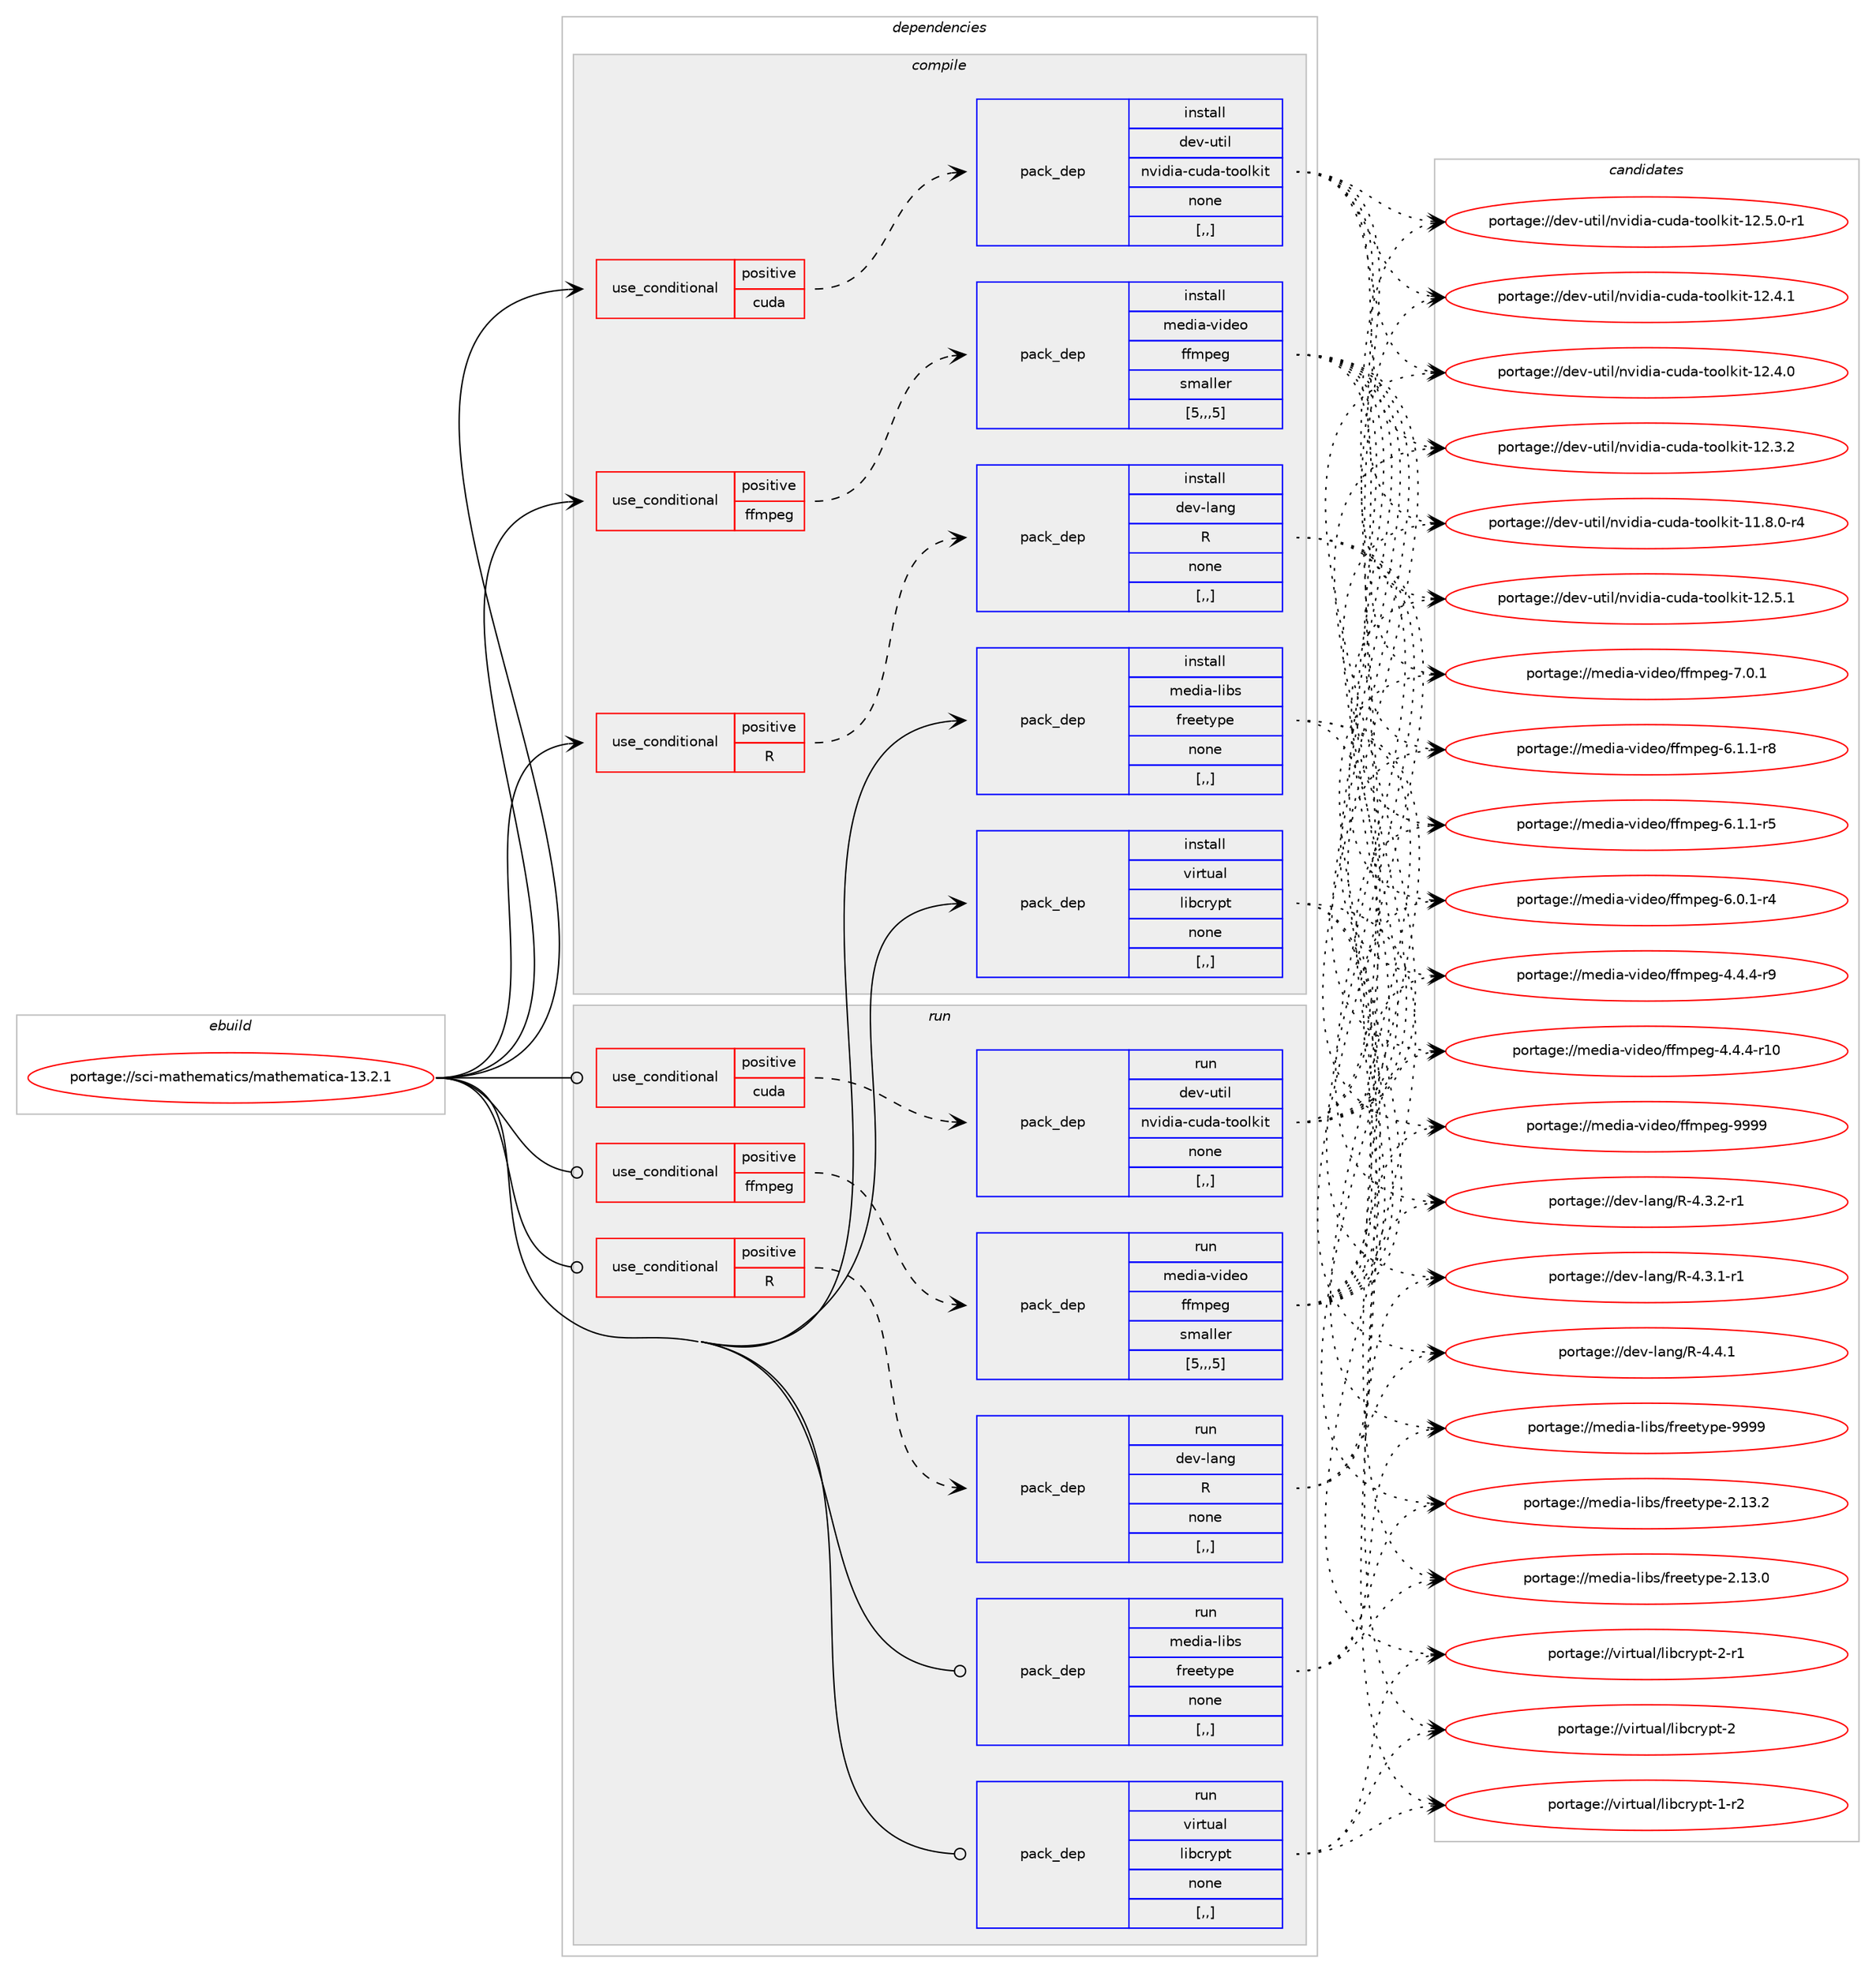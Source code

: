 digraph prolog {

# *************
# Graph options
# *************

newrank=true;
concentrate=true;
compound=true;
graph [rankdir=LR,fontname=Helvetica,fontsize=10,ranksep=1.5];#, ranksep=2.5, nodesep=0.2];
edge  [arrowhead=vee];
node  [fontname=Helvetica,fontsize=10];

# **********
# The ebuild
# **********

subgraph cluster_leftcol {
color=gray;
label=<<i>ebuild</i>>;
id [label="portage://sci-mathematics/mathematica-13.2.1", color=red, width=4, href="../sci-mathematics/mathematica-13.2.1.svg"];
}

# ****************
# The dependencies
# ****************

subgraph cluster_midcol {
color=gray;
label=<<i>dependencies</i>>;
subgraph cluster_compile {
fillcolor="#eeeeee";
style=filled;
label=<<i>compile</i>>;
subgraph cond108583 {
dependency409247 [label=<<TABLE BORDER="0" CELLBORDER="1" CELLSPACING="0" CELLPADDING="4"><TR><TD ROWSPAN="3" CELLPADDING="10">use_conditional</TD></TR><TR><TD>positive</TD></TR><TR><TD>R</TD></TR></TABLE>>, shape=none, color=red];
subgraph pack297771 {
dependency409248 [label=<<TABLE BORDER="0" CELLBORDER="1" CELLSPACING="0" CELLPADDING="4" WIDTH="220"><TR><TD ROWSPAN="6" CELLPADDING="30">pack_dep</TD></TR><TR><TD WIDTH="110">install</TD></TR><TR><TD>dev-lang</TD></TR><TR><TD>R</TD></TR><TR><TD>none</TD></TR><TR><TD>[,,]</TD></TR></TABLE>>, shape=none, color=blue];
}
dependency409247:e -> dependency409248:w [weight=20,style="dashed",arrowhead="vee"];
}
id:e -> dependency409247:w [weight=20,style="solid",arrowhead="vee"];
subgraph cond108584 {
dependency409249 [label=<<TABLE BORDER="0" CELLBORDER="1" CELLSPACING="0" CELLPADDING="4"><TR><TD ROWSPAN="3" CELLPADDING="10">use_conditional</TD></TR><TR><TD>positive</TD></TR><TR><TD>cuda</TD></TR></TABLE>>, shape=none, color=red];
subgraph pack297772 {
dependency409250 [label=<<TABLE BORDER="0" CELLBORDER="1" CELLSPACING="0" CELLPADDING="4" WIDTH="220"><TR><TD ROWSPAN="6" CELLPADDING="30">pack_dep</TD></TR><TR><TD WIDTH="110">install</TD></TR><TR><TD>dev-util</TD></TR><TR><TD>nvidia-cuda-toolkit</TD></TR><TR><TD>none</TD></TR><TR><TD>[,,]</TD></TR></TABLE>>, shape=none, color=blue];
}
dependency409249:e -> dependency409250:w [weight=20,style="dashed",arrowhead="vee"];
}
id:e -> dependency409249:w [weight=20,style="solid",arrowhead="vee"];
subgraph cond108585 {
dependency409251 [label=<<TABLE BORDER="0" CELLBORDER="1" CELLSPACING="0" CELLPADDING="4"><TR><TD ROWSPAN="3" CELLPADDING="10">use_conditional</TD></TR><TR><TD>positive</TD></TR><TR><TD>ffmpeg</TD></TR></TABLE>>, shape=none, color=red];
subgraph pack297773 {
dependency409252 [label=<<TABLE BORDER="0" CELLBORDER="1" CELLSPACING="0" CELLPADDING="4" WIDTH="220"><TR><TD ROWSPAN="6" CELLPADDING="30">pack_dep</TD></TR><TR><TD WIDTH="110">install</TD></TR><TR><TD>media-video</TD></TR><TR><TD>ffmpeg</TD></TR><TR><TD>smaller</TD></TR><TR><TD>[5,,,5]</TD></TR></TABLE>>, shape=none, color=blue];
}
dependency409251:e -> dependency409252:w [weight=20,style="dashed",arrowhead="vee"];
}
id:e -> dependency409251:w [weight=20,style="solid",arrowhead="vee"];
subgraph pack297774 {
dependency409253 [label=<<TABLE BORDER="0" CELLBORDER="1" CELLSPACING="0" CELLPADDING="4" WIDTH="220"><TR><TD ROWSPAN="6" CELLPADDING="30">pack_dep</TD></TR><TR><TD WIDTH="110">install</TD></TR><TR><TD>media-libs</TD></TR><TR><TD>freetype</TD></TR><TR><TD>none</TD></TR><TR><TD>[,,]</TD></TR></TABLE>>, shape=none, color=blue];
}
id:e -> dependency409253:w [weight=20,style="solid",arrowhead="vee"];
subgraph pack297775 {
dependency409254 [label=<<TABLE BORDER="0" CELLBORDER="1" CELLSPACING="0" CELLPADDING="4" WIDTH="220"><TR><TD ROWSPAN="6" CELLPADDING="30">pack_dep</TD></TR><TR><TD WIDTH="110">install</TD></TR><TR><TD>virtual</TD></TR><TR><TD>libcrypt</TD></TR><TR><TD>none</TD></TR><TR><TD>[,,]</TD></TR></TABLE>>, shape=none, color=blue];
}
id:e -> dependency409254:w [weight=20,style="solid",arrowhead="vee"];
}
subgraph cluster_compileandrun {
fillcolor="#eeeeee";
style=filled;
label=<<i>compile and run</i>>;
}
subgraph cluster_run {
fillcolor="#eeeeee";
style=filled;
label=<<i>run</i>>;
subgraph cond108586 {
dependency409255 [label=<<TABLE BORDER="0" CELLBORDER="1" CELLSPACING="0" CELLPADDING="4"><TR><TD ROWSPAN="3" CELLPADDING="10">use_conditional</TD></TR><TR><TD>positive</TD></TR><TR><TD>R</TD></TR></TABLE>>, shape=none, color=red];
subgraph pack297776 {
dependency409256 [label=<<TABLE BORDER="0" CELLBORDER="1" CELLSPACING="0" CELLPADDING="4" WIDTH="220"><TR><TD ROWSPAN="6" CELLPADDING="30">pack_dep</TD></TR><TR><TD WIDTH="110">run</TD></TR><TR><TD>dev-lang</TD></TR><TR><TD>R</TD></TR><TR><TD>none</TD></TR><TR><TD>[,,]</TD></TR></TABLE>>, shape=none, color=blue];
}
dependency409255:e -> dependency409256:w [weight=20,style="dashed",arrowhead="vee"];
}
id:e -> dependency409255:w [weight=20,style="solid",arrowhead="odot"];
subgraph cond108587 {
dependency409257 [label=<<TABLE BORDER="0" CELLBORDER="1" CELLSPACING="0" CELLPADDING="4"><TR><TD ROWSPAN="3" CELLPADDING="10">use_conditional</TD></TR><TR><TD>positive</TD></TR><TR><TD>cuda</TD></TR></TABLE>>, shape=none, color=red];
subgraph pack297777 {
dependency409258 [label=<<TABLE BORDER="0" CELLBORDER="1" CELLSPACING="0" CELLPADDING="4" WIDTH="220"><TR><TD ROWSPAN="6" CELLPADDING="30">pack_dep</TD></TR><TR><TD WIDTH="110">run</TD></TR><TR><TD>dev-util</TD></TR><TR><TD>nvidia-cuda-toolkit</TD></TR><TR><TD>none</TD></TR><TR><TD>[,,]</TD></TR></TABLE>>, shape=none, color=blue];
}
dependency409257:e -> dependency409258:w [weight=20,style="dashed",arrowhead="vee"];
}
id:e -> dependency409257:w [weight=20,style="solid",arrowhead="odot"];
subgraph cond108588 {
dependency409259 [label=<<TABLE BORDER="0" CELLBORDER="1" CELLSPACING="0" CELLPADDING="4"><TR><TD ROWSPAN="3" CELLPADDING="10">use_conditional</TD></TR><TR><TD>positive</TD></TR><TR><TD>ffmpeg</TD></TR></TABLE>>, shape=none, color=red];
subgraph pack297778 {
dependency409260 [label=<<TABLE BORDER="0" CELLBORDER="1" CELLSPACING="0" CELLPADDING="4" WIDTH="220"><TR><TD ROWSPAN="6" CELLPADDING="30">pack_dep</TD></TR><TR><TD WIDTH="110">run</TD></TR><TR><TD>media-video</TD></TR><TR><TD>ffmpeg</TD></TR><TR><TD>smaller</TD></TR><TR><TD>[5,,,5]</TD></TR></TABLE>>, shape=none, color=blue];
}
dependency409259:e -> dependency409260:w [weight=20,style="dashed",arrowhead="vee"];
}
id:e -> dependency409259:w [weight=20,style="solid",arrowhead="odot"];
subgraph pack297779 {
dependency409261 [label=<<TABLE BORDER="0" CELLBORDER="1" CELLSPACING="0" CELLPADDING="4" WIDTH="220"><TR><TD ROWSPAN="6" CELLPADDING="30">pack_dep</TD></TR><TR><TD WIDTH="110">run</TD></TR><TR><TD>media-libs</TD></TR><TR><TD>freetype</TD></TR><TR><TD>none</TD></TR><TR><TD>[,,]</TD></TR></TABLE>>, shape=none, color=blue];
}
id:e -> dependency409261:w [weight=20,style="solid",arrowhead="odot"];
subgraph pack297780 {
dependency409262 [label=<<TABLE BORDER="0" CELLBORDER="1" CELLSPACING="0" CELLPADDING="4" WIDTH="220"><TR><TD ROWSPAN="6" CELLPADDING="30">pack_dep</TD></TR><TR><TD WIDTH="110">run</TD></TR><TR><TD>virtual</TD></TR><TR><TD>libcrypt</TD></TR><TR><TD>none</TD></TR><TR><TD>[,,]</TD></TR></TABLE>>, shape=none, color=blue];
}
id:e -> dependency409262:w [weight=20,style="solid",arrowhead="odot"];
}
}

# **************
# The candidates
# **************

subgraph cluster_choices {
rank=same;
color=gray;
label=<<i>candidates</i>>;

subgraph choice297771 {
color=black;
nodesep=1;
choice10010111845108971101034782455246524649 [label="portage://dev-lang/R-4.4.1", color=red, width=4,href="../dev-lang/R-4.4.1.svg"];
choice100101118451089711010347824552465146504511449 [label="portage://dev-lang/R-4.3.2-r1", color=red, width=4,href="../dev-lang/R-4.3.2-r1.svg"];
choice100101118451089711010347824552465146494511449 [label="portage://dev-lang/R-4.3.1-r1", color=red, width=4,href="../dev-lang/R-4.3.1-r1.svg"];
dependency409248:e -> choice10010111845108971101034782455246524649:w [style=dotted,weight="100"];
dependency409248:e -> choice100101118451089711010347824552465146504511449:w [style=dotted,weight="100"];
dependency409248:e -> choice100101118451089711010347824552465146494511449:w [style=dotted,weight="100"];
}
subgraph choice297772 {
color=black;
nodesep=1;
choice1001011184511711610510847110118105100105974599117100974511611111110810710511645495046534649 [label="portage://dev-util/nvidia-cuda-toolkit-12.5.1", color=red, width=4,href="../dev-util/nvidia-cuda-toolkit-12.5.1.svg"];
choice10010111845117116105108471101181051001059745991171009745116111111108107105116454950465346484511449 [label="portage://dev-util/nvidia-cuda-toolkit-12.5.0-r1", color=red, width=4,href="../dev-util/nvidia-cuda-toolkit-12.5.0-r1.svg"];
choice1001011184511711610510847110118105100105974599117100974511611111110810710511645495046524649 [label="portage://dev-util/nvidia-cuda-toolkit-12.4.1", color=red, width=4,href="../dev-util/nvidia-cuda-toolkit-12.4.1.svg"];
choice1001011184511711610510847110118105100105974599117100974511611111110810710511645495046524648 [label="portage://dev-util/nvidia-cuda-toolkit-12.4.0", color=red, width=4,href="../dev-util/nvidia-cuda-toolkit-12.4.0.svg"];
choice1001011184511711610510847110118105100105974599117100974511611111110810710511645495046514650 [label="portage://dev-util/nvidia-cuda-toolkit-12.3.2", color=red, width=4,href="../dev-util/nvidia-cuda-toolkit-12.3.2.svg"];
choice10010111845117116105108471101181051001059745991171009745116111111108107105116454949465646484511452 [label="portage://dev-util/nvidia-cuda-toolkit-11.8.0-r4", color=red, width=4,href="../dev-util/nvidia-cuda-toolkit-11.8.0-r4.svg"];
dependency409250:e -> choice1001011184511711610510847110118105100105974599117100974511611111110810710511645495046534649:w [style=dotted,weight="100"];
dependency409250:e -> choice10010111845117116105108471101181051001059745991171009745116111111108107105116454950465346484511449:w [style=dotted,weight="100"];
dependency409250:e -> choice1001011184511711610510847110118105100105974599117100974511611111110810710511645495046524649:w [style=dotted,weight="100"];
dependency409250:e -> choice1001011184511711610510847110118105100105974599117100974511611111110810710511645495046524648:w [style=dotted,weight="100"];
dependency409250:e -> choice1001011184511711610510847110118105100105974599117100974511611111110810710511645495046514650:w [style=dotted,weight="100"];
dependency409250:e -> choice10010111845117116105108471101181051001059745991171009745116111111108107105116454949465646484511452:w [style=dotted,weight="100"];
}
subgraph choice297773 {
color=black;
nodesep=1;
choice1091011001059745118105100101111471021021091121011034557575757 [label="portage://media-video/ffmpeg-9999", color=red, width=4,href="../media-video/ffmpeg-9999.svg"];
choice109101100105974511810510010111147102102109112101103455546484649 [label="portage://media-video/ffmpeg-7.0.1", color=red, width=4,href="../media-video/ffmpeg-7.0.1.svg"];
choice1091011001059745118105100101111471021021091121011034554464946494511456 [label="portage://media-video/ffmpeg-6.1.1-r8", color=red, width=4,href="../media-video/ffmpeg-6.1.1-r8.svg"];
choice1091011001059745118105100101111471021021091121011034554464946494511453 [label="portage://media-video/ffmpeg-6.1.1-r5", color=red, width=4,href="../media-video/ffmpeg-6.1.1-r5.svg"];
choice1091011001059745118105100101111471021021091121011034554464846494511452 [label="portage://media-video/ffmpeg-6.0.1-r4", color=red, width=4,href="../media-video/ffmpeg-6.0.1-r4.svg"];
choice1091011001059745118105100101111471021021091121011034552465246524511457 [label="portage://media-video/ffmpeg-4.4.4-r9", color=red, width=4,href="../media-video/ffmpeg-4.4.4-r9.svg"];
choice109101100105974511810510010111147102102109112101103455246524652451144948 [label="portage://media-video/ffmpeg-4.4.4-r10", color=red, width=4,href="../media-video/ffmpeg-4.4.4-r10.svg"];
dependency409252:e -> choice1091011001059745118105100101111471021021091121011034557575757:w [style=dotted,weight="100"];
dependency409252:e -> choice109101100105974511810510010111147102102109112101103455546484649:w [style=dotted,weight="100"];
dependency409252:e -> choice1091011001059745118105100101111471021021091121011034554464946494511456:w [style=dotted,weight="100"];
dependency409252:e -> choice1091011001059745118105100101111471021021091121011034554464946494511453:w [style=dotted,weight="100"];
dependency409252:e -> choice1091011001059745118105100101111471021021091121011034554464846494511452:w [style=dotted,weight="100"];
dependency409252:e -> choice1091011001059745118105100101111471021021091121011034552465246524511457:w [style=dotted,weight="100"];
dependency409252:e -> choice109101100105974511810510010111147102102109112101103455246524652451144948:w [style=dotted,weight="100"];
}
subgraph choice297774 {
color=black;
nodesep=1;
choice109101100105974510810598115471021141011011161211121014557575757 [label="portage://media-libs/freetype-9999", color=red, width=4,href="../media-libs/freetype-9999.svg"];
choice1091011001059745108105981154710211410110111612111210145504649514650 [label="portage://media-libs/freetype-2.13.2", color=red, width=4,href="../media-libs/freetype-2.13.2.svg"];
choice1091011001059745108105981154710211410110111612111210145504649514648 [label="portage://media-libs/freetype-2.13.0", color=red, width=4,href="../media-libs/freetype-2.13.0.svg"];
dependency409253:e -> choice109101100105974510810598115471021141011011161211121014557575757:w [style=dotted,weight="100"];
dependency409253:e -> choice1091011001059745108105981154710211410110111612111210145504649514650:w [style=dotted,weight="100"];
dependency409253:e -> choice1091011001059745108105981154710211410110111612111210145504649514648:w [style=dotted,weight="100"];
}
subgraph choice297775 {
color=black;
nodesep=1;
choice1181051141161179710847108105989911412111211645504511449 [label="portage://virtual/libcrypt-2-r1", color=red, width=4,href="../virtual/libcrypt-2-r1.svg"];
choice118105114116117971084710810598991141211121164550 [label="portage://virtual/libcrypt-2", color=red, width=4,href="../virtual/libcrypt-2.svg"];
choice1181051141161179710847108105989911412111211645494511450 [label="portage://virtual/libcrypt-1-r2", color=red, width=4,href="../virtual/libcrypt-1-r2.svg"];
dependency409254:e -> choice1181051141161179710847108105989911412111211645504511449:w [style=dotted,weight="100"];
dependency409254:e -> choice118105114116117971084710810598991141211121164550:w [style=dotted,weight="100"];
dependency409254:e -> choice1181051141161179710847108105989911412111211645494511450:w [style=dotted,weight="100"];
}
subgraph choice297776 {
color=black;
nodesep=1;
choice10010111845108971101034782455246524649 [label="portage://dev-lang/R-4.4.1", color=red, width=4,href="../dev-lang/R-4.4.1.svg"];
choice100101118451089711010347824552465146504511449 [label="portage://dev-lang/R-4.3.2-r1", color=red, width=4,href="../dev-lang/R-4.3.2-r1.svg"];
choice100101118451089711010347824552465146494511449 [label="portage://dev-lang/R-4.3.1-r1", color=red, width=4,href="../dev-lang/R-4.3.1-r1.svg"];
dependency409256:e -> choice10010111845108971101034782455246524649:w [style=dotted,weight="100"];
dependency409256:e -> choice100101118451089711010347824552465146504511449:w [style=dotted,weight="100"];
dependency409256:e -> choice100101118451089711010347824552465146494511449:w [style=dotted,weight="100"];
}
subgraph choice297777 {
color=black;
nodesep=1;
choice1001011184511711610510847110118105100105974599117100974511611111110810710511645495046534649 [label="portage://dev-util/nvidia-cuda-toolkit-12.5.1", color=red, width=4,href="../dev-util/nvidia-cuda-toolkit-12.5.1.svg"];
choice10010111845117116105108471101181051001059745991171009745116111111108107105116454950465346484511449 [label="portage://dev-util/nvidia-cuda-toolkit-12.5.0-r1", color=red, width=4,href="../dev-util/nvidia-cuda-toolkit-12.5.0-r1.svg"];
choice1001011184511711610510847110118105100105974599117100974511611111110810710511645495046524649 [label="portage://dev-util/nvidia-cuda-toolkit-12.4.1", color=red, width=4,href="../dev-util/nvidia-cuda-toolkit-12.4.1.svg"];
choice1001011184511711610510847110118105100105974599117100974511611111110810710511645495046524648 [label="portage://dev-util/nvidia-cuda-toolkit-12.4.0", color=red, width=4,href="../dev-util/nvidia-cuda-toolkit-12.4.0.svg"];
choice1001011184511711610510847110118105100105974599117100974511611111110810710511645495046514650 [label="portage://dev-util/nvidia-cuda-toolkit-12.3.2", color=red, width=4,href="../dev-util/nvidia-cuda-toolkit-12.3.2.svg"];
choice10010111845117116105108471101181051001059745991171009745116111111108107105116454949465646484511452 [label="portage://dev-util/nvidia-cuda-toolkit-11.8.0-r4", color=red, width=4,href="../dev-util/nvidia-cuda-toolkit-11.8.0-r4.svg"];
dependency409258:e -> choice1001011184511711610510847110118105100105974599117100974511611111110810710511645495046534649:w [style=dotted,weight="100"];
dependency409258:e -> choice10010111845117116105108471101181051001059745991171009745116111111108107105116454950465346484511449:w [style=dotted,weight="100"];
dependency409258:e -> choice1001011184511711610510847110118105100105974599117100974511611111110810710511645495046524649:w [style=dotted,weight="100"];
dependency409258:e -> choice1001011184511711610510847110118105100105974599117100974511611111110810710511645495046524648:w [style=dotted,weight="100"];
dependency409258:e -> choice1001011184511711610510847110118105100105974599117100974511611111110810710511645495046514650:w [style=dotted,weight="100"];
dependency409258:e -> choice10010111845117116105108471101181051001059745991171009745116111111108107105116454949465646484511452:w [style=dotted,weight="100"];
}
subgraph choice297778 {
color=black;
nodesep=1;
choice1091011001059745118105100101111471021021091121011034557575757 [label="portage://media-video/ffmpeg-9999", color=red, width=4,href="../media-video/ffmpeg-9999.svg"];
choice109101100105974511810510010111147102102109112101103455546484649 [label="portage://media-video/ffmpeg-7.0.1", color=red, width=4,href="../media-video/ffmpeg-7.0.1.svg"];
choice1091011001059745118105100101111471021021091121011034554464946494511456 [label="portage://media-video/ffmpeg-6.1.1-r8", color=red, width=4,href="../media-video/ffmpeg-6.1.1-r8.svg"];
choice1091011001059745118105100101111471021021091121011034554464946494511453 [label="portage://media-video/ffmpeg-6.1.1-r5", color=red, width=4,href="../media-video/ffmpeg-6.1.1-r5.svg"];
choice1091011001059745118105100101111471021021091121011034554464846494511452 [label="portage://media-video/ffmpeg-6.0.1-r4", color=red, width=4,href="../media-video/ffmpeg-6.0.1-r4.svg"];
choice1091011001059745118105100101111471021021091121011034552465246524511457 [label="portage://media-video/ffmpeg-4.4.4-r9", color=red, width=4,href="../media-video/ffmpeg-4.4.4-r9.svg"];
choice109101100105974511810510010111147102102109112101103455246524652451144948 [label="portage://media-video/ffmpeg-4.4.4-r10", color=red, width=4,href="../media-video/ffmpeg-4.4.4-r10.svg"];
dependency409260:e -> choice1091011001059745118105100101111471021021091121011034557575757:w [style=dotted,weight="100"];
dependency409260:e -> choice109101100105974511810510010111147102102109112101103455546484649:w [style=dotted,weight="100"];
dependency409260:e -> choice1091011001059745118105100101111471021021091121011034554464946494511456:w [style=dotted,weight="100"];
dependency409260:e -> choice1091011001059745118105100101111471021021091121011034554464946494511453:w [style=dotted,weight="100"];
dependency409260:e -> choice1091011001059745118105100101111471021021091121011034554464846494511452:w [style=dotted,weight="100"];
dependency409260:e -> choice1091011001059745118105100101111471021021091121011034552465246524511457:w [style=dotted,weight="100"];
dependency409260:e -> choice109101100105974511810510010111147102102109112101103455246524652451144948:w [style=dotted,weight="100"];
}
subgraph choice297779 {
color=black;
nodesep=1;
choice109101100105974510810598115471021141011011161211121014557575757 [label="portage://media-libs/freetype-9999", color=red, width=4,href="../media-libs/freetype-9999.svg"];
choice1091011001059745108105981154710211410110111612111210145504649514650 [label="portage://media-libs/freetype-2.13.2", color=red, width=4,href="../media-libs/freetype-2.13.2.svg"];
choice1091011001059745108105981154710211410110111612111210145504649514648 [label="portage://media-libs/freetype-2.13.0", color=red, width=4,href="../media-libs/freetype-2.13.0.svg"];
dependency409261:e -> choice109101100105974510810598115471021141011011161211121014557575757:w [style=dotted,weight="100"];
dependency409261:e -> choice1091011001059745108105981154710211410110111612111210145504649514650:w [style=dotted,weight="100"];
dependency409261:e -> choice1091011001059745108105981154710211410110111612111210145504649514648:w [style=dotted,weight="100"];
}
subgraph choice297780 {
color=black;
nodesep=1;
choice1181051141161179710847108105989911412111211645504511449 [label="portage://virtual/libcrypt-2-r1", color=red, width=4,href="../virtual/libcrypt-2-r1.svg"];
choice118105114116117971084710810598991141211121164550 [label="portage://virtual/libcrypt-2", color=red, width=4,href="../virtual/libcrypt-2.svg"];
choice1181051141161179710847108105989911412111211645494511450 [label="portage://virtual/libcrypt-1-r2", color=red, width=4,href="../virtual/libcrypt-1-r2.svg"];
dependency409262:e -> choice1181051141161179710847108105989911412111211645504511449:w [style=dotted,weight="100"];
dependency409262:e -> choice118105114116117971084710810598991141211121164550:w [style=dotted,weight="100"];
dependency409262:e -> choice1181051141161179710847108105989911412111211645494511450:w [style=dotted,weight="100"];
}
}

}
